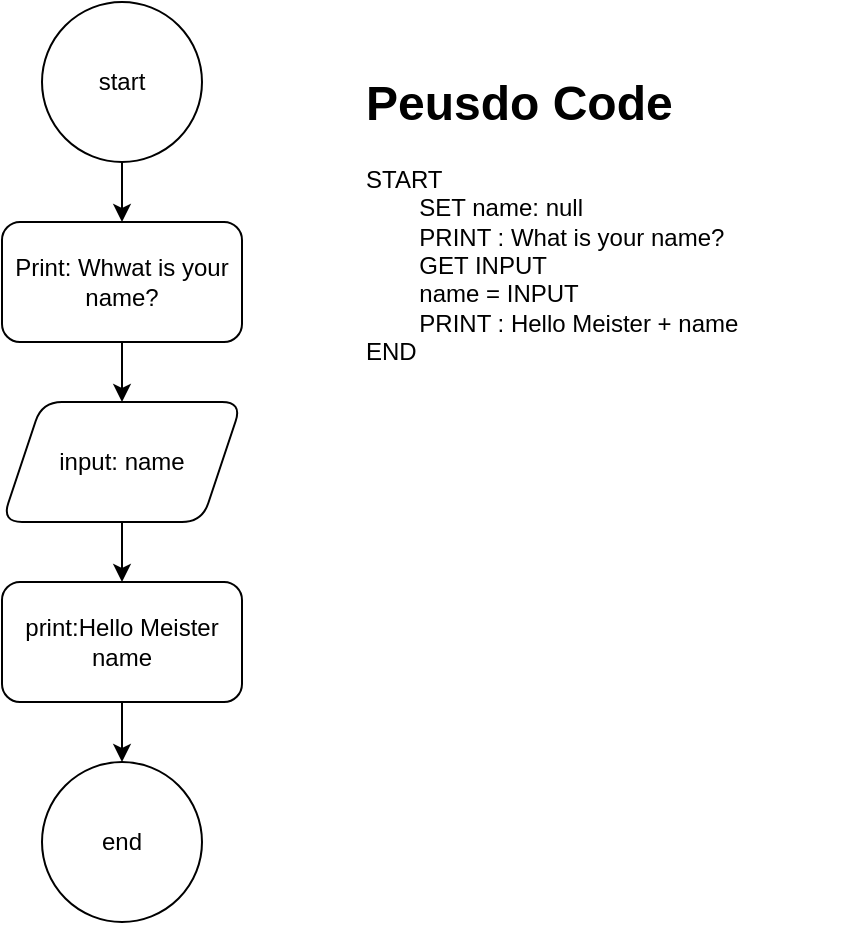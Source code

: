 <mxfile version="28.1.2">
  <diagram id="R07siKnz43BKx9afJy0r" name="Seite-1">
    <mxGraphModel dx="1426" dy="841" grid="1" gridSize="10" guides="1" tooltips="1" connect="1" arrows="1" fold="1" page="1" pageScale="1" pageWidth="827" pageHeight="1169" math="0" shadow="0">
      <root>
        <mxCell id="0" />
        <mxCell id="1" parent="0" />
        <mxCell id="JVTofUnkDjYwHs2Ube7J-3" value="" style="edgeStyle=orthogonalEdgeStyle;rounded=0;orthogonalLoop=1;jettySize=auto;html=1;" edge="1" parent="1" source="JVTofUnkDjYwHs2Ube7J-1" target="JVTofUnkDjYwHs2Ube7J-2">
          <mxGeometry relative="1" as="geometry" />
        </mxCell>
        <mxCell id="JVTofUnkDjYwHs2Ube7J-1" value="start" style="ellipse;whiteSpace=wrap;html=1;aspect=fixed;" vertex="1" parent="1">
          <mxGeometry x="360" y="40" width="80" height="80" as="geometry" />
        </mxCell>
        <mxCell id="JVTofUnkDjYwHs2Ube7J-5" value="" style="edgeStyle=orthogonalEdgeStyle;rounded=0;orthogonalLoop=1;jettySize=auto;html=1;" edge="1" parent="1" source="JVTofUnkDjYwHs2Ube7J-2" target="JVTofUnkDjYwHs2Ube7J-4">
          <mxGeometry relative="1" as="geometry" />
        </mxCell>
        <mxCell id="JVTofUnkDjYwHs2Ube7J-2" value="Print: Whwat is your name?" style="rounded=1;whiteSpace=wrap;html=1;" vertex="1" parent="1">
          <mxGeometry x="340" y="150" width="120" height="60" as="geometry" />
        </mxCell>
        <mxCell id="JVTofUnkDjYwHs2Ube7J-7" value="" style="edgeStyle=orthogonalEdgeStyle;rounded=0;orthogonalLoop=1;jettySize=auto;html=1;" edge="1" parent="1" source="JVTofUnkDjYwHs2Ube7J-4" target="JVTofUnkDjYwHs2Ube7J-6">
          <mxGeometry relative="1" as="geometry" />
        </mxCell>
        <mxCell id="JVTofUnkDjYwHs2Ube7J-4" value="input: name" style="shape=parallelogram;perimeter=parallelogramPerimeter;whiteSpace=wrap;html=1;fixedSize=1;rounded=1;" vertex="1" parent="1">
          <mxGeometry x="340" y="240" width="120" height="60" as="geometry" />
        </mxCell>
        <mxCell id="JVTofUnkDjYwHs2Ube7J-9" value="" style="edgeStyle=orthogonalEdgeStyle;rounded=0;orthogonalLoop=1;jettySize=auto;html=1;" edge="1" parent="1" source="JVTofUnkDjYwHs2Ube7J-6" target="JVTofUnkDjYwHs2Ube7J-8">
          <mxGeometry relative="1" as="geometry" />
        </mxCell>
        <mxCell id="JVTofUnkDjYwHs2Ube7J-6" value="print:Hello Meister name" style="rounded=1;whiteSpace=wrap;html=1;" vertex="1" parent="1">
          <mxGeometry x="340" y="330" width="120" height="60" as="geometry" />
        </mxCell>
        <mxCell id="JVTofUnkDjYwHs2Ube7J-8" value="end" style="ellipse;whiteSpace=wrap;html=1;rounded=1;" vertex="1" parent="1">
          <mxGeometry x="360" y="420" width="80" height="80" as="geometry" />
        </mxCell>
        <mxCell id="JVTofUnkDjYwHs2Ube7J-10" value="&lt;h1 style=&quot;margin-top: 0px;&quot;&gt;Peusdo Code&lt;/h1&gt;&lt;div&gt;START&lt;/div&gt;&lt;div&gt;&lt;span style=&quot;white-space: pre;&quot;&gt;&#x9;&lt;/span&gt;SET name: null&lt;/div&gt;&lt;div&gt;&lt;span style=&quot;white-space: pre;&quot;&gt;&#x9;&lt;/span&gt;PRINT : What is your name?&lt;br&gt;&lt;/div&gt;&lt;div&gt;&lt;span style=&quot;white-space: pre;&quot;&gt;&#x9;&lt;/span&gt;GET INPUT&lt;br&gt;&lt;/div&gt;&lt;div&gt;&lt;span style=&quot;white-space: pre;&quot;&gt;&#x9;&lt;/span&gt;name = INPUT&lt;br&gt;&lt;/div&gt;&lt;div&gt;&lt;span style=&quot;white-space: pre;&quot;&gt;&#x9;&lt;/span&gt;PRINT : Hello Meister + name&lt;br&gt;&lt;/div&gt;&lt;div&gt;END&lt;/div&gt;" style="text;html=1;whiteSpace=wrap;overflow=hidden;rounded=0;" vertex="1" parent="1">
          <mxGeometry x="520" y="70" width="250" height="290" as="geometry" />
        </mxCell>
      </root>
    </mxGraphModel>
  </diagram>
</mxfile>

